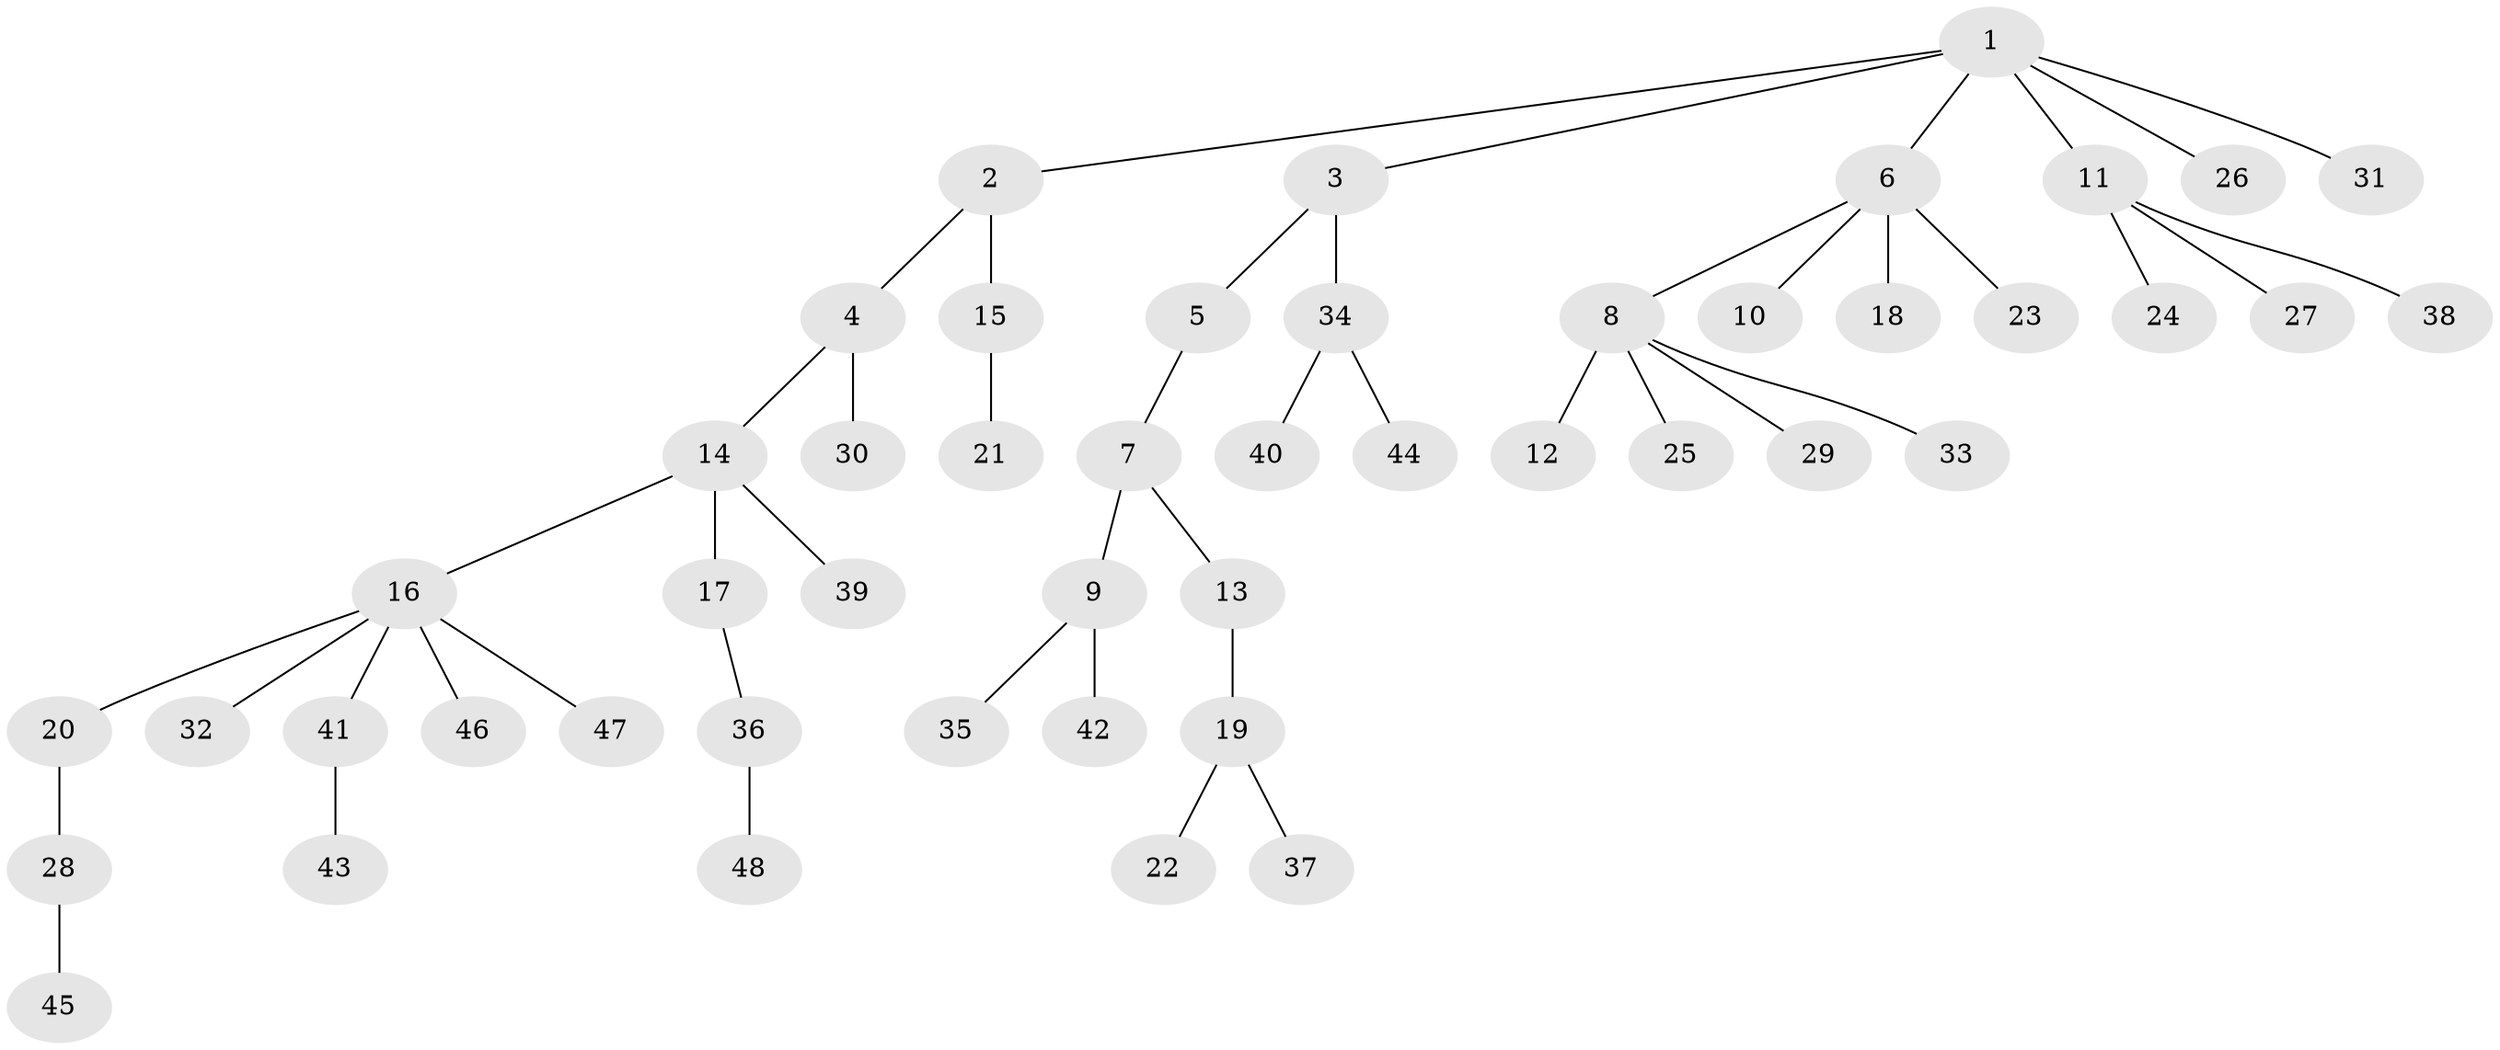 // original degree distribution, {7: 0.030303030303030304, 3: 0.06060606060606061, 4: 0.07575757575757576, 2: 0.24242424242424243, 6: 0.015151515151515152, 5: 0.030303030303030304, 1: 0.5454545454545454}
// Generated by graph-tools (version 1.1) at 2025/51/03/04/25 22:51:55]
// undirected, 48 vertices, 47 edges
graph export_dot {
  node [color=gray90,style=filled];
  1;
  2;
  3;
  4;
  5;
  6;
  7;
  8;
  9;
  10;
  11;
  12;
  13;
  14;
  15;
  16;
  17;
  18;
  19;
  20;
  21;
  22;
  23;
  24;
  25;
  26;
  27;
  28;
  29;
  30;
  31;
  32;
  33;
  34;
  35;
  36;
  37;
  38;
  39;
  40;
  41;
  42;
  43;
  44;
  45;
  46;
  47;
  48;
  1 -- 2 [weight=1.0];
  1 -- 3 [weight=1.0];
  1 -- 6 [weight=1.0];
  1 -- 11 [weight=1.0];
  1 -- 26 [weight=1.0];
  1 -- 31 [weight=1.0];
  2 -- 4 [weight=1.0];
  2 -- 15 [weight=1.0];
  3 -- 5 [weight=1.0];
  3 -- 34 [weight=1.0];
  4 -- 14 [weight=1.0];
  4 -- 30 [weight=1.0];
  5 -- 7 [weight=1.0];
  6 -- 8 [weight=1.0];
  6 -- 10 [weight=1.0];
  6 -- 18 [weight=1.0];
  6 -- 23 [weight=1.0];
  7 -- 9 [weight=1.0];
  7 -- 13 [weight=1.0];
  8 -- 12 [weight=1.0];
  8 -- 25 [weight=1.0];
  8 -- 29 [weight=1.0];
  8 -- 33 [weight=1.0];
  9 -- 35 [weight=1.0];
  9 -- 42 [weight=1.0];
  11 -- 24 [weight=1.0];
  11 -- 27 [weight=1.0];
  11 -- 38 [weight=1.0];
  13 -- 19 [weight=1.0];
  14 -- 16 [weight=1.0];
  14 -- 17 [weight=1.0];
  14 -- 39 [weight=1.0];
  15 -- 21 [weight=1.0];
  16 -- 20 [weight=1.0];
  16 -- 32 [weight=1.0];
  16 -- 41 [weight=1.0];
  16 -- 46 [weight=1.0];
  16 -- 47 [weight=1.0];
  17 -- 36 [weight=1.0];
  19 -- 22 [weight=1.0];
  19 -- 37 [weight=1.0];
  20 -- 28 [weight=1.0];
  28 -- 45 [weight=1.0];
  34 -- 40 [weight=1.0];
  34 -- 44 [weight=1.0];
  36 -- 48 [weight=1.0];
  41 -- 43 [weight=1.0];
}
